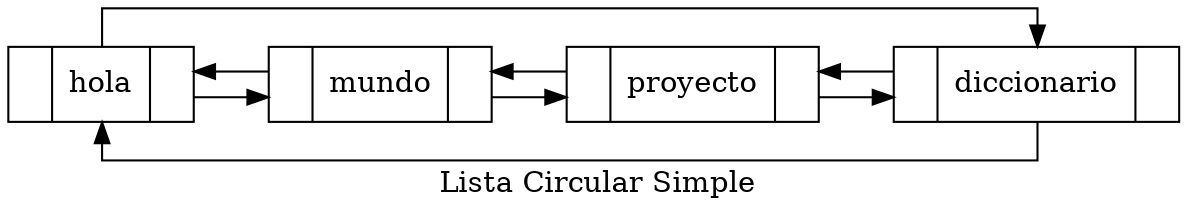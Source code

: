 digraph ListaDoble {
rankdir=LR;
splines=ortho;
Nodo0[shape=record,label="{<pre>|hola|<next>}"];
Nodo1[shape=record,label="{<pre>|mundo|<next>}"];
Nodo2[shape=record,label="{<pre>|proyecto|<next>}"];
Nodo3[shape=record,label="{<pre>|diccionario|<next>}"];
Nodo0->Nodo1;
Nodo1->Nodo0;
Nodo1->Nodo2;
Nodo2->Nodo1;
Nodo2->Nodo3;
Nodo3->Nodo2;
Nodo3->Nodo0[constraint=false];
Nodo0->Nodo3[constraint=false];
label = " Lista Circular Simple";
}
